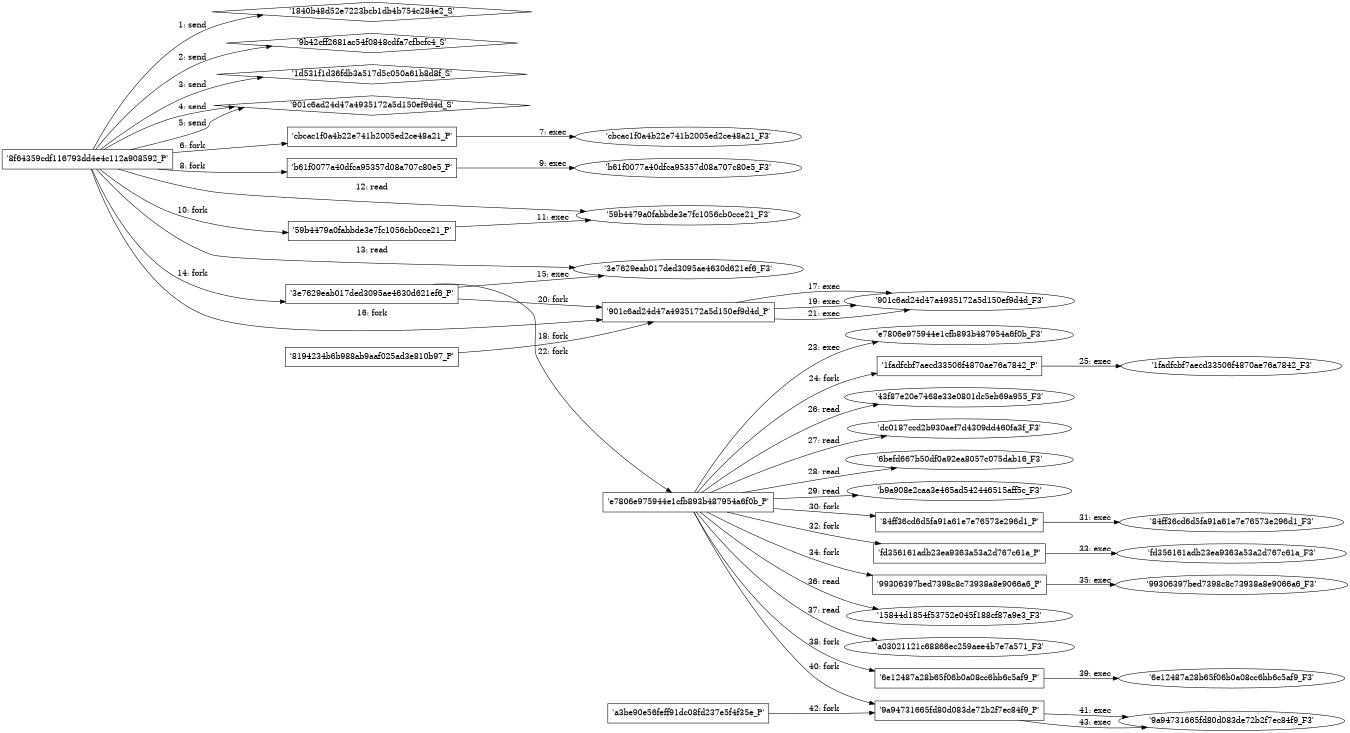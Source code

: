 digraph "D:\Learning\Paper\apt\基于CTI的攻击预警\Dataset\攻击图\ASGfromALLCTI\Buckeye cyberespionage group shifts gaze from US to Hong Kong.dot" {
rankdir="LR"
size="9"
fixedsize="false"
splines="true"
nodesep=0.3
ranksep=0
fontsize=10
overlap="scalexy"
engine= "neato"
	"'1840b48d52e7223bcb1db4b754c284e2_S'" [node_type=Socket shape=diamond]
	"'8f64359cdf116793dd4e4c112a908592_P'" [node_type=Process shape=box]
	"'8f64359cdf116793dd4e4c112a908592_P'" -> "'1840b48d52e7223bcb1db4b754c284e2_S'" [label="1: send"]
	"'9b42cff2681ac54f0848cdfa7cfbcfc4_S'" [node_type=Socket shape=diamond]
	"'8f64359cdf116793dd4e4c112a908592_P'" [node_type=Process shape=box]
	"'8f64359cdf116793dd4e4c112a908592_P'" -> "'9b42cff2681ac54f0848cdfa7cfbcfc4_S'" [label="2: send"]
	"'1d531f1d36fdb3a517d5c050a61b8d8f_S'" [node_type=Socket shape=diamond]
	"'8f64359cdf116793dd4e4c112a908592_P'" [node_type=Process shape=box]
	"'8f64359cdf116793dd4e4c112a908592_P'" -> "'1d531f1d36fdb3a517d5c050a61b8d8f_S'" [label="3: send"]
	"'901c6ad24d47a4935172a5d150ef9d4d_S'" [node_type=Socket shape=diamond]
	"'8f64359cdf116793dd4e4c112a908592_P'" [node_type=Process shape=box]
	"'8f64359cdf116793dd4e4c112a908592_P'" -> "'901c6ad24d47a4935172a5d150ef9d4d_S'" [label="4: send"]
	"'901c6ad24d47a4935172a5d150ef9d4d_S'" [node_type=Socket shape=diamond]
	"'8f64359cdf116793dd4e4c112a908592_P'" [node_type=Process shape=box]
	"'8f64359cdf116793dd4e4c112a908592_P'" -> "'901c6ad24d47a4935172a5d150ef9d4d_S'" [label="5: send"]
	"'8f64359cdf116793dd4e4c112a908592_P'" [node_type=Process shape=box]
	"'cbcac1f0a4b22e741b2005ed2ce48a21_P'" [node_type=Process shape=box]
	"'8f64359cdf116793dd4e4c112a908592_P'" -> "'cbcac1f0a4b22e741b2005ed2ce48a21_P'" [label="6: fork"]
	"'cbcac1f0a4b22e741b2005ed2ce48a21_P'" [node_type=Process shape=box]
	"'cbcac1f0a4b22e741b2005ed2ce48a21_F3'" [node_type=File shape=ellipse]
	"'cbcac1f0a4b22e741b2005ed2ce48a21_P'" -> "'cbcac1f0a4b22e741b2005ed2ce48a21_F3'" [label="7: exec"]
	"'8f64359cdf116793dd4e4c112a908592_P'" [node_type=Process shape=box]
	"'b61f0077a40dfca95357d08a707c80e5_P'" [node_type=Process shape=box]
	"'8f64359cdf116793dd4e4c112a908592_P'" -> "'b61f0077a40dfca95357d08a707c80e5_P'" [label="8: fork"]
	"'b61f0077a40dfca95357d08a707c80e5_P'" [node_type=Process shape=box]
	"'b61f0077a40dfca95357d08a707c80e5_F3'" [node_type=File shape=ellipse]
	"'b61f0077a40dfca95357d08a707c80e5_P'" -> "'b61f0077a40dfca95357d08a707c80e5_F3'" [label="9: exec"]
	"'8f64359cdf116793dd4e4c112a908592_P'" [node_type=Process shape=box]
	"'59b4479a0fabbde3e7fc1056cb0cce21_P'" [node_type=Process shape=box]
	"'8f64359cdf116793dd4e4c112a908592_P'" -> "'59b4479a0fabbde3e7fc1056cb0cce21_P'" [label="10: fork"]
	"'59b4479a0fabbde3e7fc1056cb0cce21_P'" [node_type=Process shape=box]
	"'59b4479a0fabbde3e7fc1056cb0cce21_F3'" [node_type=File shape=ellipse]
	"'59b4479a0fabbde3e7fc1056cb0cce21_P'" -> "'59b4479a0fabbde3e7fc1056cb0cce21_F3'" [label="11: exec"]
	"'59b4479a0fabbde3e7fc1056cb0cce21_F3'" [node_type=file shape=ellipse]
	"'8f64359cdf116793dd4e4c112a908592_P'" [node_type=Process shape=box]
	"'8f64359cdf116793dd4e4c112a908592_P'" -> "'59b4479a0fabbde3e7fc1056cb0cce21_F3'" [label="12: read"]
	"'3e7629eab017ded3095ae4630d621ef6_F3'" [node_type=file shape=ellipse]
	"'8f64359cdf116793dd4e4c112a908592_P'" [node_type=Process shape=box]
	"'8f64359cdf116793dd4e4c112a908592_P'" -> "'3e7629eab017ded3095ae4630d621ef6_F3'" [label="13: read"]
	"'8f64359cdf116793dd4e4c112a908592_P'" [node_type=Process shape=box]
	"'3e7629eab017ded3095ae4630d621ef6_P'" [node_type=Process shape=box]
	"'8f64359cdf116793dd4e4c112a908592_P'" -> "'3e7629eab017ded3095ae4630d621ef6_P'" [label="14: fork"]
	"'3e7629eab017ded3095ae4630d621ef6_P'" [node_type=Process shape=box]
	"'3e7629eab017ded3095ae4630d621ef6_F3'" [node_type=File shape=ellipse]
	"'3e7629eab017ded3095ae4630d621ef6_P'" -> "'3e7629eab017ded3095ae4630d621ef6_F3'" [label="15: exec"]
	"'8f64359cdf116793dd4e4c112a908592_P'" [node_type=Process shape=box]
	"'901c6ad24d47a4935172a5d150ef9d4d_P'" [node_type=Process shape=box]
	"'8f64359cdf116793dd4e4c112a908592_P'" -> "'901c6ad24d47a4935172a5d150ef9d4d_P'" [label="16: fork"]
	"'901c6ad24d47a4935172a5d150ef9d4d_P'" [node_type=Process shape=box]
	"'901c6ad24d47a4935172a5d150ef9d4d_F3'" [node_type=File shape=ellipse]
	"'901c6ad24d47a4935172a5d150ef9d4d_P'" -> "'901c6ad24d47a4935172a5d150ef9d4d_F3'" [label="17: exec"]
	"'8194234b6b988ab9aaf025ad3e810b97_P'" [node_type=Process shape=box]
	"'901c6ad24d47a4935172a5d150ef9d4d_P'" [node_type=Process shape=box]
	"'8194234b6b988ab9aaf025ad3e810b97_P'" -> "'901c6ad24d47a4935172a5d150ef9d4d_P'" [label="18: fork"]
	"'901c6ad24d47a4935172a5d150ef9d4d_P'" [node_type=Process shape=box]
	"'901c6ad24d47a4935172a5d150ef9d4d_F3'" [node_type=File shape=ellipse]
	"'901c6ad24d47a4935172a5d150ef9d4d_P'" -> "'901c6ad24d47a4935172a5d150ef9d4d_F3'" [label="19: exec"]
	"'3e7629eab017ded3095ae4630d621ef6_P'" [node_type=Process shape=box]
	"'901c6ad24d47a4935172a5d150ef9d4d_P'" [node_type=Process shape=box]
	"'3e7629eab017ded3095ae4630d621ef6_P'" -> "'901c6ad24d47a4935172a5d150ef9d4d_P'" [label="20: fork"]
	"'901c6ad24d47a4935172a5d150ef9d4d_P'" [node_type=Process shape=box]
	"'901c6ad24d47a4935172a5d150ef9d4d_F3'" [node_type=File shape=ellipse]
	"'901c6ad24d47a4935172a5d150ef9d4d_P'" -> "'901c6ad24d47a4935172a5d150ef9d4d_F3'" [label="21: exec"]
	"'3e7629eab017ded3095ae4630d621ef6_P'" [node_type=Process shape=box]
	"'e7806e975944e1cfb893b487954a6f0b_P'" [node_type=Process shape=box]
	"'3e7629eab017ded3095ae4630d621ef6_P'" -> "'e7806e975944e1cfb893b487954a6f0b_P'" [label="22: fork"]
	"'e7806e975944e1cfb893b487954a6f0b_P'" [node_type=Process shape=box]
	"'e7806e975944e1cfb893b487954a6f0b_F3'" [node_type=File shape=ellipse]
	"'e7806e975944e1cfb893b487954a6f0b_P'" -> "'e7806e975944e1cfb893b487954a6f0b_F3'" [label="23: exec"]
	"'e7806e975944e1cfb893b487954a6f0b_P'" [node_type=Process shape=box]
	"'1fadfcbf7aecd33506f4870ae76a7842_P'" [node_type=Process shape=box]
	"'e7806e975944e1cfb893b487954a6f0b_P'" -> "'1fadfcbf7aecd33506f4870ae76a7842_P'" [label="24: fork"]
	"'1fadfcbf7aecd33506f4870ae76a7842_P'" [node_type=Process shape=box]
	"'1fadfcbf7aecd33506f4870ae76a7842_F3'" [node_type=File shape=ellipse]
	"'1fadfcbf7aecd33506f4870ae76a7842_P'" -> "'1fadfcbf7aecd33506f4870ae76a7842_F3'" [label="25: exec"]
	"'43f87e20e7468e33e0801dc5eb69a955_F3'" [node_type=file shape=ellipse]
	"'e7806e975944e1cfb893b487954a6f0b_P'" [node_type=Process shape=box]
	"'e7806e975944e1cfb893b487954a6f0b_P'" -> "'43f87e20e7468e33e0801dc5eb69a955_F3'" [label="26: read"]
	"'dc0187ccd2b930aef7d4309dd460fa3f_F3'" [node_type=file shape=ellipse]
	"'e7806e975944e1cfb893b487954a6f0b_P'" [node_type=Process shape=box]
	"'e7806e975944e1cfb893b487954a6f0b_P'" -> "'dc0187ccd2b930aef7d4309dd460fa3f_F3'" [label="27: read"]
	"'6befd667b50df0a92ea8057c075dab16_F3'" [node_type=file shape=ellipse]
	"'e7806e975944e1cfb893b487954a6f0b_P'" [node_type=Process shape=box]
	"'e7806e975944e1cfb893b487954a6f0b_P'" -> "'6befd667b50df0a92ea8057c075dab16_F3'" [label="28: read"]
	"'b9a908e2caa3e465ad542446515aff5c_F3'" [node_type=file shape=ellipse]
	"'e7806e975944e1cfb893b487954a6f0b_P'" [node_type=Process shape=box]
	"'e7806e975944e1cfb893b487954a6f0b_P'" -> "'b9a908e2caa3e465ad542446515aff5c_F3'" [label="29: read"]
	"'e7806e975944e1cfb893b487954a6f0b_P'" [node_type=Process shape=box]
	"'84ff36cd6d5fa91a61e7e76573e296d1_P'" [node_type=Process shape=box]
	"'e7806e975944e1cfb893b487954a6f0b_P'" -> "'84ff36cd6d5fa91a61e7e76573e296d1_P'" [label="30: fork"]
	"'84ff36cd6d5fa91a61e7e76573e296d1_P'" [node_type=Process shape=box]
	"'84ff36cd6d5fa91a61e7e76573e296d1_F3'" [node_type=File shape=ellipse]
	"'84ff36cd6d5fa91a61e7e76573e296d1_P'" -> "'84ff36cd6d5fa91a61e7e76573e296d1_F3'" [label="31: exec"]
	"'e7806e975944e1cfb893b487954a6f0b_P'" [node_type=Process shape=box]
	"'fd356161adb23ea9363a53a2d767c61a_P'" [node_type=Process shape=box]
	"'e7806e975944e1cfb893b487954a6f0b_P'" -> "'fd356161adb23ea9363a53a2d767c61a_P'" [label="32: fork"]
	"'fd356161adb23ea9363a53a2d767c61a_P'" [node_type=Process shape=box]
	"'fd356161adb23ea9363a53a2d767c61a_F3'" [node_type=File shape=ellipse]
	"'fd356161adb23ea9363a53a2d767c61a_P'" -> "'fd356161adb23ea9363a53a2d767c61a_F3'" [label="33: exec"]
	"'e7806e975944e1cfb893b487954a6f0b_P'" [node_type=Process shape=box]
	"'99306397bed7398c8c73938a8e9066a6_P'" [node_type=Process shape=box]
	"'e7806e975944e1cfb893b487954a6f0b_P'" -> "'99306397bed7398c8c73938a8e9066a6_P'" [label="34: fork"]
	"'99306397bed7398c8c73938a8e9066a6_P'" [node_type=Process shape=box]
	"'99306397bed7398c8c73938a8e9066a6_F3'" [node_type=File shape=ellipse]
	"'99306397bed7398c8c73938a8e9066a6_P'" -> "'99306397bed7398c8c73938a8e9066a6_F3'" [label="35: exec"]
	"'15844d1854f53752e045f188cf87a9e3_F3'" [node_type=file shape=ellipse]
	"'e7806e975944e1cfb893b487954a6f0b_P'" [node_type=Process shape=box]
	"'e7806e975944e1cfb893b487954a6f0b_P'" -> "'15844d1854f53752e045f188cf87a9e3_F3'" [label="36: read"]
	"'a03021121c68866ec259aee4b7e7a571_F3'" [node_type=file shape=ellipse]
	"'e7806e975944e1cfb893b487954a6f0b_P'" [node_type=Process shape=box]
	"'e7806e975944e1cfb893b487954a6f0b_P'" -> "'a03021121c68866ec259aee4b7e7a571_F3'" [label="37: read"]
	"'e7806e975944e1cfb893b487954a6f0b_P'" [node_type=Process shape=box]
	"'6e12487a28b65f06b0a08cc6bb6c5af9_P'" [node_type=Process shape=box]
	"'e7806e975944e1cfb893b487954a6f0b_P'" -> "'6e12487a28b65f06b0a08cc6bb6c5af9_P'" [label="38: fork"]
	"'6e12487a28b65f06b0a08cc6bb6c5af9_P'" [node_type=Process shape=box]
	"'6e12487a28b65f06b0a08cc6bb6c5af9_F3'" [node_type=File shape=ellipse]
	"'6e12487a28b65f06b0a08cc6bb6c5af9_P'" -> "'6e12487a28b65f06b0a08cc6bb6c5af9_F3'" [label="39: exec"]
	"'e7806e975944e1cfb893b487954a6f0b_P'" [node_type=Process shape=box]
	"'9a94731665fd80d083de72b2f7ec84f9_P'" [node_type=Process shape=box]
	"'e7806e975944e1cfb893b487954a6f0b_P'" -> "'9a94731665fd80d083de72b2f7ec84f9_P'" [label="40: fork"]
	"'9a94731665fd80d083de72b2f7ec84f9_P'" [node_type=Process shape=box]
	"'9a94731665fd80d083de72b2f7ec84f9_F3'" [node_type=File shape=ellipse]
	"'9a94731665fd80d083de72b2f7ec84f9_P'" -> "'9a94731665fd80d083de72b2f7ec84f9_F3'" [label="41: exec"]
	"'a3be90e56feff91dc08fd237e5f4f35e_P'" [node_type=Process shape=box]
	"'9a94731665fd80d083de72b2f7ec84f9_P'" [node_type=Process shape=box]
	"'a3be90e56feff91dc08fd237e5f4f35e_P'" -> "'9a94731665fd80d083de72b2f7ec84f9_P'" [label="42: fork"]
	"'9a94731665fd80d083de72b2f7ec84f9_P'" [node_type=Process shape=box]
	"'9a94731665fd80d083de72b2f7ec84f9_F3'" [node_type=File shape=ellipse]
	"'9a94731665fd80d083de72b2f7ec84f9_P'" -> "'9a94731665fd80d083de72b2f7ec84f9_F3'" [label="43: exec"]
}
